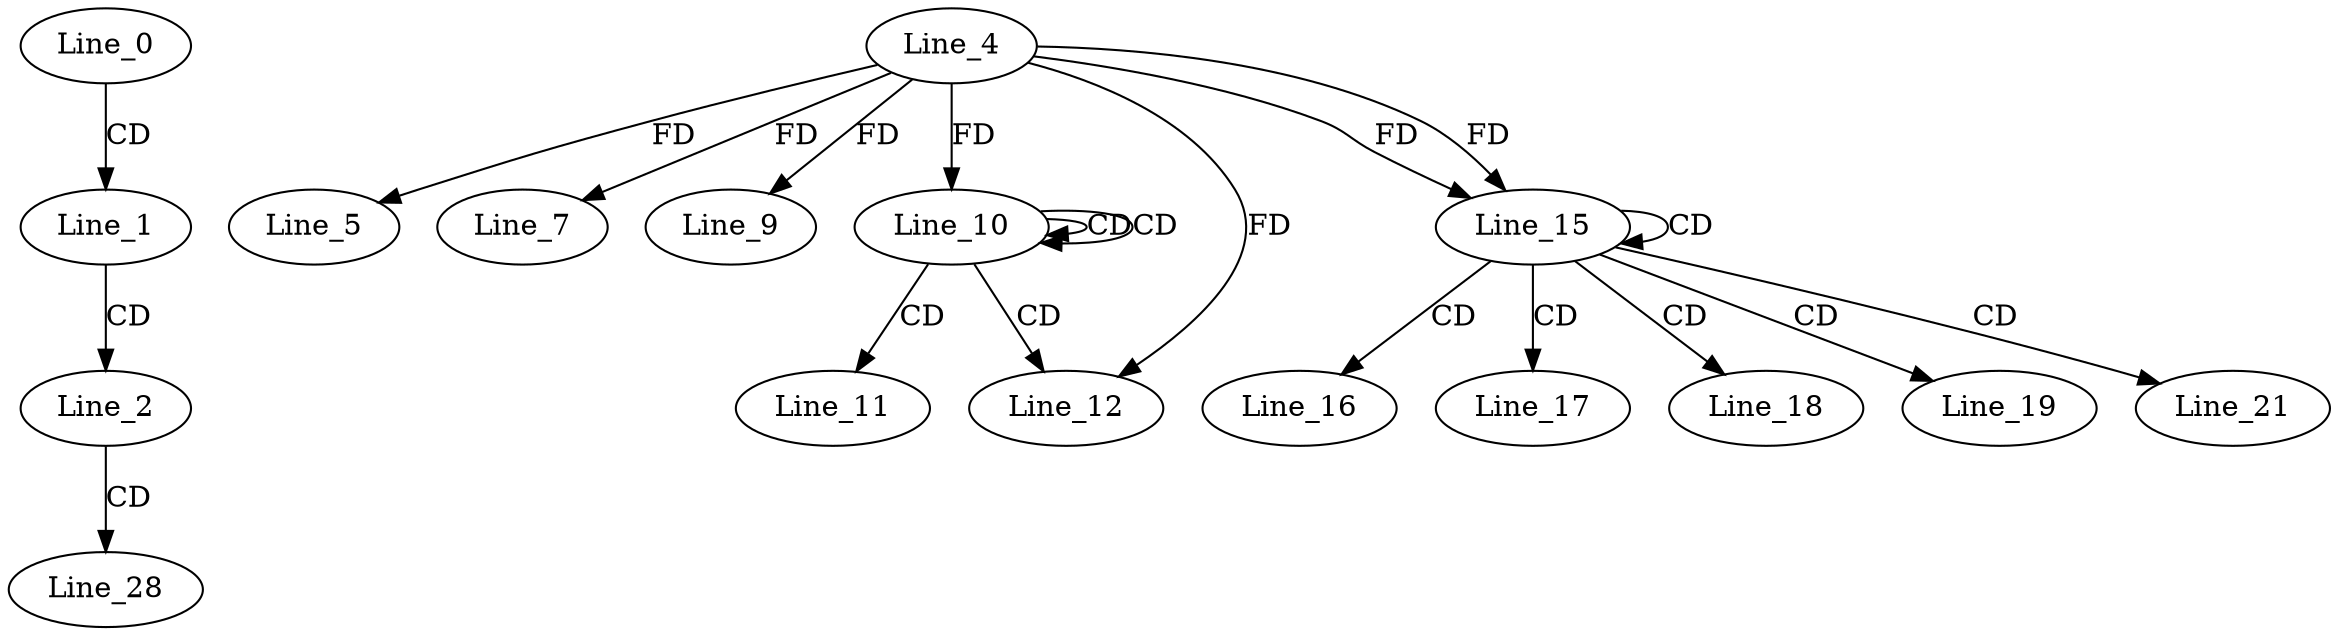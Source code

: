 digraph G {
  Line_0;
  Line_1;
  Line_2;
  Line_4;
  Line_5;
  Line_7;
  Line_9;
  Line_10;
  Line_10;
  Line_10;
  Line_10;
  Line_11;
  Line_12;
  Line_15;
  Line_15;
  Line_16;
  Line_17;
  Line_18;
  Line_19;
  Line_21;
  Line_28;
  Line_0 -> Line_1 [ label="CD" ];
  Line_1 -> Line_2 [ label="CD" ];
  Line_4 -> Line_5 [ label="FD" ];
  Line_4 -> Line_7 [ label="FD" ];
  Line_4 -> Line_9 [ label="FD" ];
  Line_10 -> Line_10 [ label="CD" ];
  Line_10 -> Line_10 [ label="CD" ];
  Line_4 -> Line_10 [ label="FD" ];
  Line_10 -> Line_11 [ label="CD" ];
  Line_10 -> Line_12 [ label="CD" ];
  Line_4 -> Line_12 [ label="FD" ];
  Line_4 -> Line_15 [ label="FD" ];
  Line_15 -> Line_15 [ label="CD" ];
  Line_4 -> Line_15 [ label="FD" ];
  Line_15 -> Line_16 [ label="CD" ];
  Line_15 -> Line_17 [ label="CD" ];
  Line_15 -> Line_18 [ label="CD" ];
  Line_15 -> Line_19 [ label="CD" ];
  Line_15 -> Line_21 [ label="CD" ];
  Line_2 -> Line_28 [ label="CD" ];
}
